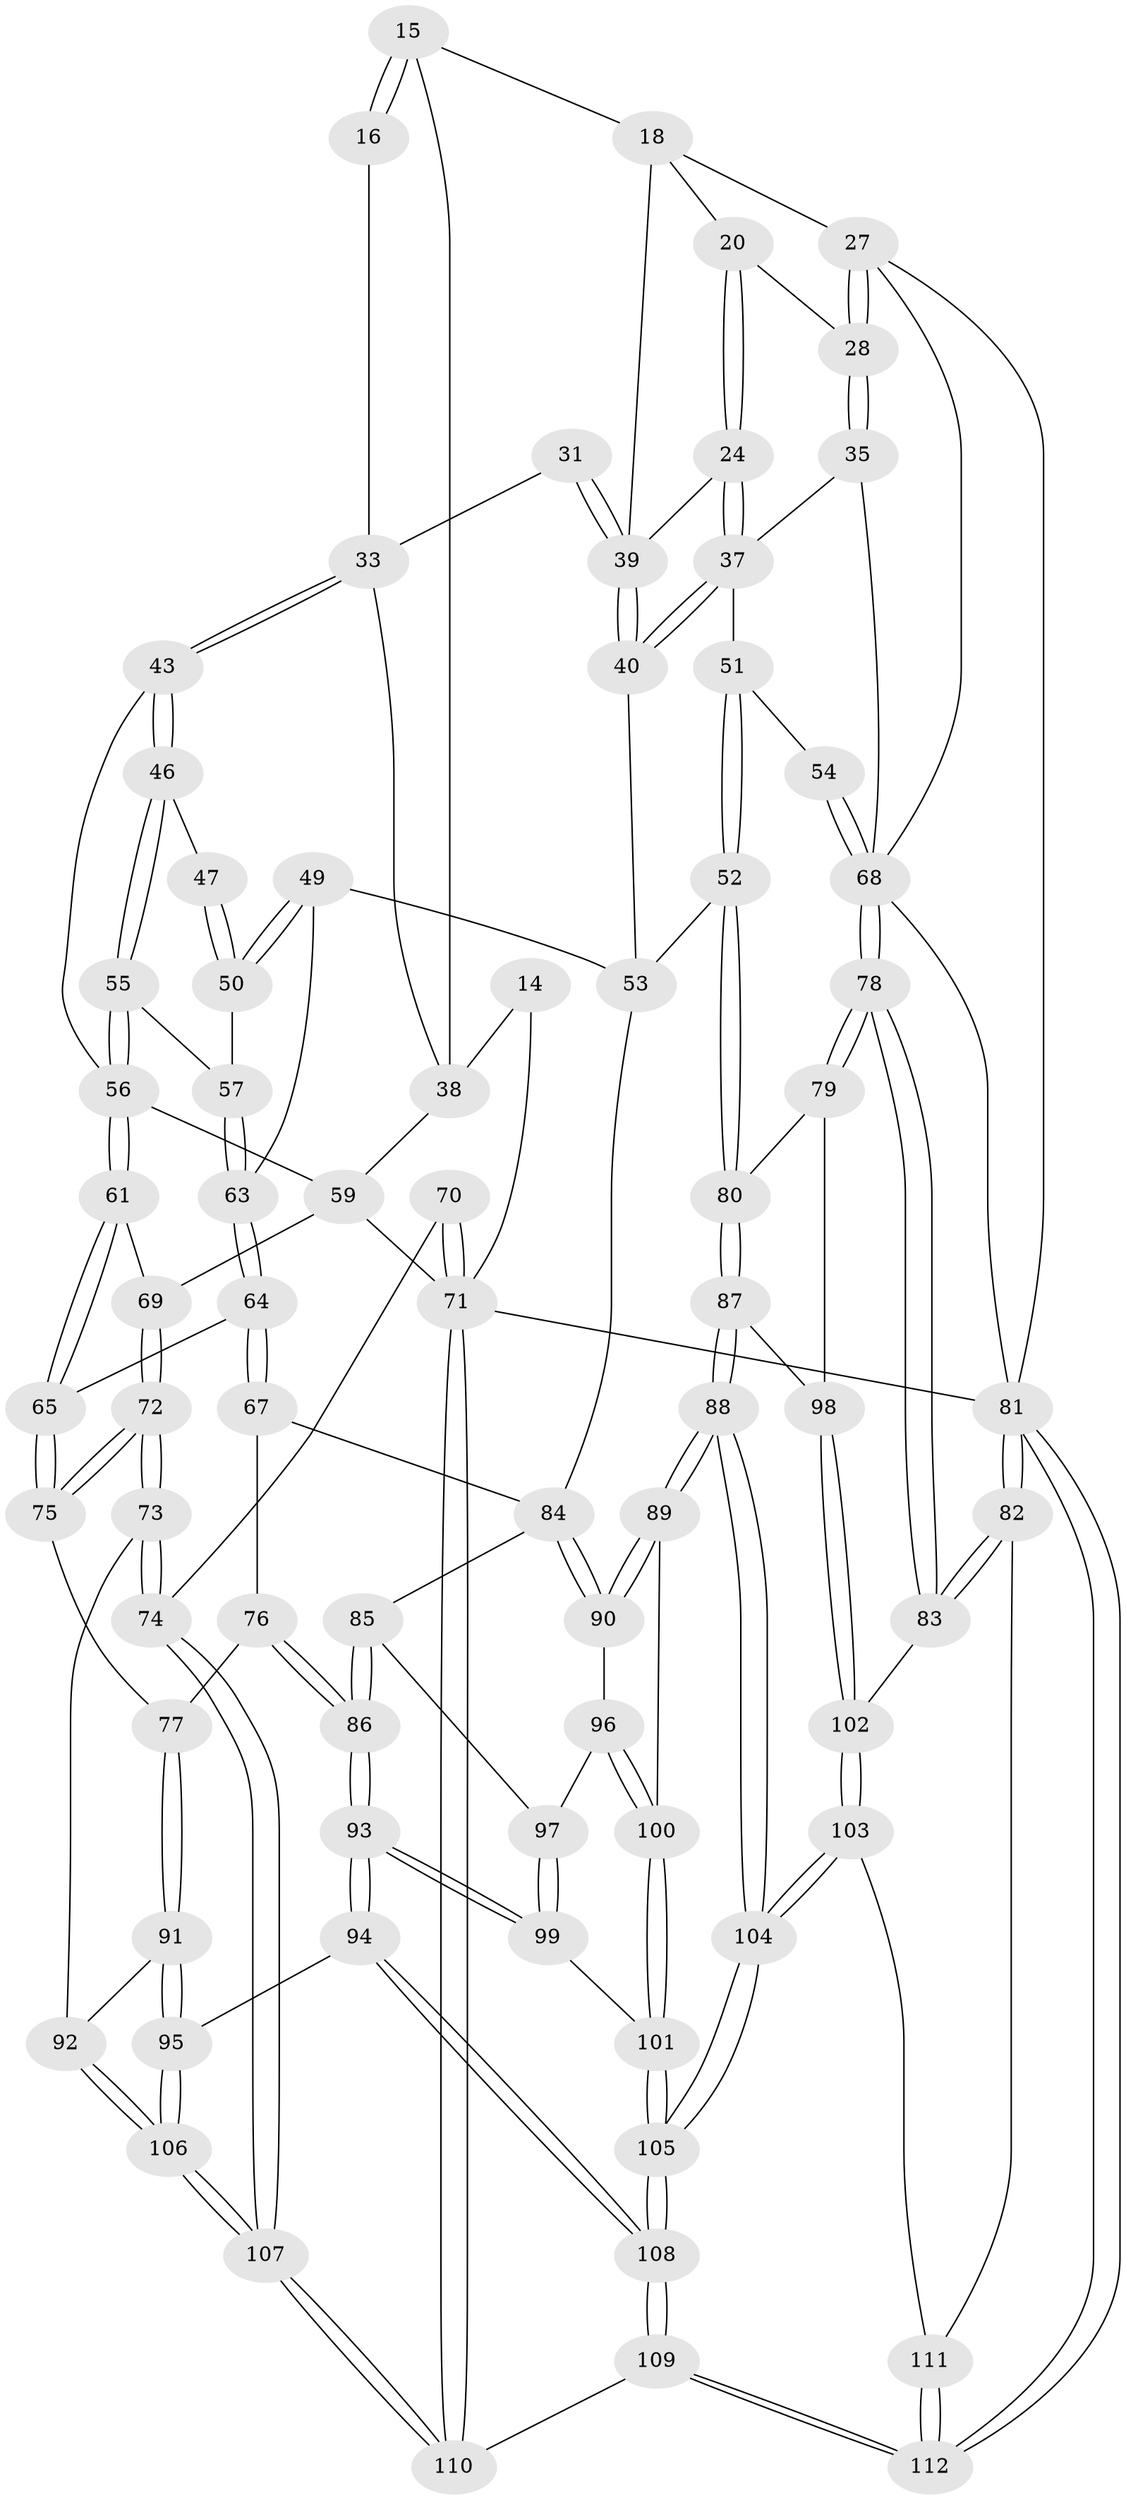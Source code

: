 // original degree distribution, {3: 0.026785714285714284, 4: 0.25, 5: 0.4732142857142857, 6: 0.25}
// Generated by graph-tools (version 1.1) at 2025/06/03/04/25 22:06:36]
// undirected, 78 vertices, 188 edges
graph export_dot {
graph [start="1"]
  node [color=gray90,style=filled];
  14 [pos="+0.0657572217234598+0.06906306175948795",super="+13+11"];
  15 [pos="+0.4612840191703064+0.1535059137891031",super="+2+9"];
  16 [pos="+0.3685585001789331+0.1885232821866404"];
  18 [pos="+0.48400464719989683+0.16294055128173315",super="+17"];
  20 [pos="+0.5931018017802799+0.14789672498053227"];
  24 [pos="+0.5735137984800937+0.24600762004665505"];
  27 [pos="+0.8593524806239798+0.15175910441419035",super="+5"];
  28 [pos="+0.7147036100314998+0.157211793123281",super="+19"];
  31 [pos="+0.4946214788936528+0.32605110642132956"];
  33 [pos="+0.3517308949003601+0.26088119867369425",super="+22+32"];
  35 [pos="+0.7134141871124436+0.1678062699776188"];
  37 [pos="+0.6717982230958011+0.27816164759726275",super="+36"];
  38 [pos="+0.1438275231991214+0.1940098294606471",super="+23+10"];
  39 [pos="+0.5129609438224508+0.3502911824878891",super="+25+26"];
  40 [pos="+0.53710579070908+0.400065070933827"];
  43 [pos="+0.35108535347807296+0.2617900604380263"];
  46 [pos="+0.3378649315739137+0.33286212566734374"];
  47 [pos="+0.4200445828169224+0.3575333858183488"];
  49 [pos="+0.4570558720891491+0.40736873252189054"];
  50 [pos="+0.448626192655992+0.4050893031989477"];
  51 [pos="+0.8307059733380814+0.4696158710335643"];
  52 [pos="+0.7076146134028559+0.567553583434459"];
  53 [pos="+0.5867052465363012+0.5739776223787396",super="+48"];
  54 [pos="+0.9244138109488268+0.4433328942702579"];
  55 [pos="+0.3305956583186867+0.3645920879341897"];
  56 [pos="+0.27696052626856527+0.4095296729897711",super="+44"];
  57 [pos="+0.37265206693931385+0.3925069778176319"];
  59 [pos="+0.04066683941876757+0.4315770627063032",super="+58+45"];
  61 [pos="+0.25865291191211626+0.4859408696308464"];
  63 [pos="+0.3839179344189863+0.4665959648279883"];
  64 [pos="+0.38000455208750056+0.4863572779125114"];
  65 [pos="+0.2618672097673713+0.4934010956351538"];
  67 [pos="+0.526986319040289+0.5885922181267633"];
  68 [pos="+1+0.482788397335597",super="+29+30+34"];
  69 [pos="+0.09441456907942217+0.5190170996158667",super="+62"];
  70 [pos="+0+0.7465180540074655"];
  71 [pos="+0+1",super="+7+60"];
  72 [pos="+0.09822804243063712+0.6608366753112518"];
  73 [pos="+0.06443512895976884+0.6868538531416047"];
  74 [pos="+0+0.7493950611743722"];
  75 [pos="+0.26088199879607044+0.6292773637966144"];
  76 [pos="+0.3211047766984968+0.6448043578228351"];
  77 [pos="+0.2803461355389121+0.6428406435403244"];
  78 [pos="+1+0.5850824455179017"];
  79 [pos="+1+0.6429676817682696"];
  80 [pos="+0.7706819708175161+0.6933265420528193"];
  81 [pos="+1+1",super="+6"];
  82 [pos="+1+0.8749343595823094"];
  83 [pos="+1+0.6293659473476874"];
  84 [pos="+0.5680051673205532+0.598633451418171",super="+66"];
  85 [pos="+0.5571629295598378+0.6163262584206916"];
  86 [pos="+0.415214778195029+0.7898485491474496"];
  87 [pos="+0.7804277140054027+0.7193283076966299"];
  88 [pos="+0.6284800782607876+0.8313858751763432"];
  89 [pos="+0.617631524285786+0.8205477063844606"];
  90 [pos="+0.60836232068651+0.8036781517938452"];
  91 [pos="+0.2791571403038217+0.7131910069325694"];
  92 [pos="+0.19329428302761756+0.8425630418857327"];
  93 [pos="+0.40923331340806335+0.8459344600674072"];
  94 [pos="+0.3802884869941818+0.8745124044841615"];
  95 [pos="+0.35154709171451914+0.8784099144939284"];
  96 [pos="+0.5245309191741678+0.815633151570384"];
  97 [pos="+0.4971740991989946+0.8089819350513492"];
  98 [pos="+0.8051415606914031+0.7546009869404899"];
  99 [pos="+0.4297922725271706+0.8443461995665886"];
  100 [pos="+0.52673278859124+0.8707024948961577"];
  101 [pos="+0.5199601921652828+0.8776786680468871"];
  102 [pos="+0.8453973863947771+0.8637152015345972"];
  103 [pos="+0.8439698534686537+0.8726073276506832"];
  104 [pos="+0.6681837537118036+0.9119287843940195"];
  105 [pos="+0.5845169275741795+1"];
  106 [pos="+0.22145285035995274+0.9591189387349134"];
  107 [pos="+0.19896914550106268+0.9994769377319176"];
  108 [pos="+0.5675837178818433+1"];
  109 [pos="+0.5675677726537813+1"];
  110 [pos="+0.1905983563355291+1"];
  111 [pos="+0.8452842751400695+0.8748629939597843"];
  112 [pos="+1+1"];
  14 -- 38 [weight=3];
  14 -- 71 [weight=2];
  15 -- 16 [weight=2];
  15 -- 16;
  15 -- 18 [weight=2];
  15 -- 38;
  16 -- 33;
  18 -- 20;
  18 -- 27;
  18 -- 39;
  20 -- 24;
  20 -- 24;
  20 -- 28;
  24 -- 37;
  24 -- 37;
  24 -- 39;
  27 -- 28 [weight=2];
  27 -- 28;
  27 -- 81;
  27 -- 68;
  28 -- 35;
  28 -- 35;
  31 -- 39 [weight=2];
  31 -- 39;
  31 -- 33;
  33 -- 43;
  33 -- 43;
  33 -- 38;
  35 -- 68;
  35 -- 37;
  37 -- 40;
  37 -- 40;
  37 -- 51;
  38 -- 59;
  39 -- 40;
  39 -- 40;
  40 -- 53;
  43 -- 46;
  43 -- 46;
  43 -- 56;
  46 -- 47;
  46 -- 55;
  46 -- 55;
  47 -- 50;
  47 -- 50;
  49 -- 50;
  49 -- 50;
  49 -- 63;
  49 -- 53;
  50 -- 57;
  51 -- 52;
  51 -- 52;
  51 -- 54;
  52 -- 53;
  52 -- 80;
  52 -- 80;
  53 -- 84;
  54 -- 68 [weight=2];
  54 -- 68;
  55 -- 56;
  55 -- 56;
  55 -- 57;
  56 -- 61;
  56 -- 61;
  56 -- 59;
  57 -- 63;
  57 -- 63;
  59 -- 69 [weight=2];
  59 -- 71 [weight=2];
  61 -- 65;
  61 -- 65;
  61 -- 69;
  63 -- 64;
  63 -- 64;
  64 -- 65;
  64 -- 67;
  64 -- 67;
  65 -- 75;
  65 -- 75;
  67 -- 76;
  67 -- 84;
  68 -- 78;
  68 -- 78;
  68 -- 81;
  69 -- 72;
  69 -- 72;
  70 -- 71 [weight=2];
  70 -- 71;
  70 -- 74;
  71 -- 110;
  71 -- 110;
  71 -- 81 [weight=2];
  72 -- 73;
  72 -- 73;
  72 -- 75;
  72 -- 75;
  73 -- 74;
  73 -- 74;
  73 -- 92;
  74 -- 107;
  74 -- 107;
  75 -- 77;
  76 -- 77;
  76 -- 86;
  76 -- 86;
  77 -- 91;
  77 -- 91;
  78 -- 79;
  78 -- 79;
  78 -- 83;
  78 -- 83;
  79 -- 80;
  79 -- 98;
  80 -- 87;
  80 -- 87;
  81 -- 82;
  81 -- 82;
  81 -- 112;
  81 -- 112;
  82 -- 83;
  82 -- 83;
  82 -- 111;
  83 -- 102;
  84 -- 85;
  84 -- 90;
  84 -- 90;
  85 -- 86;
  85 -- 86;
  85 -- 97;
  86 -- 93;
  86 -- 93;
  87 -- 88;
  87 -- 88;
  87 -- 98;
  88 -- 89;
  88 -- 89;
  88 -- 104;
  88 -- 104;
  89 -- 90;
  89 -- 90;
  89 -- 100;
  90 -- 96;
  91 -- 92;
  91 -- 95;
  91 -- 95;
  92 -- 106;
  92 -- 106;
  93 -- 94;
  93 -- 94;
  93 -- 99;
  93 -- 99;
  94 -- 95;
  94 -- 108;
  94 -- 108;
  95 -- 106;
  95 -- 106;
  96 -- 97;
  96 -- 100;
  96 -- 100;
  97 -- 99;
  97 -- 99;
  98 -- 102;
  98 -- 102;
  99 -- 101;
  100 -- 101;
  100 -- 101;
  101 -- 105;
  101 -- 105;
  102 -- 103;
  102 -- 103;
  103 -- 104;
  103 -- 104;
  103 -- 111;
  104 -- 105;
  104 -- 105;
  105 -- 108;
  105 -- 108;
  106 -- 107;
  106 -- 107;
  107 -- 110;
  107 -- 110;
  108 -- 109;
  108 -- 109;
  109 -- 110;
  109 -- 112;
  109 -- 112;
  111 -- 112;
  111 -- 112;
}
